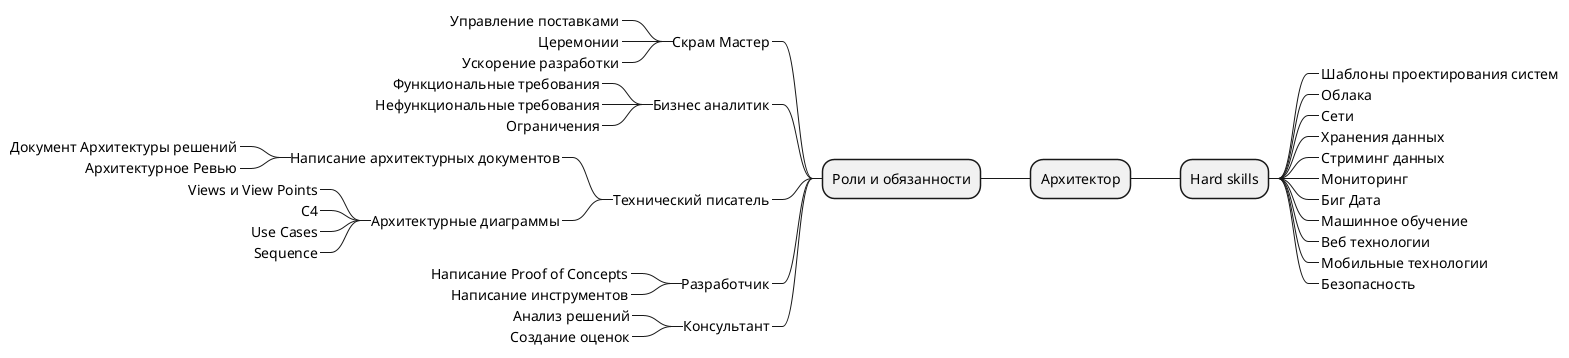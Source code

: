 @startmindmap
* Архитектор

right side 

** Hard skills
***_ Шаблоны проектирования систем
***_ Облака 
***_ Сети
***_ Хранения данных
***_ Стриминг данных
***_ Мониторинг
***_ Биг Дата
***_ Машинное обучение
***_ Веб технологии
***_ Мобильные технологии
***_ Безопасность

left side 

** Роли и обязанности
***_ Скрам Мастер
****_ Управление поставками
****_ Церемонии
****_ Ускорение разработки
***_ Бизнес аналитик
****_ Функциональные требования
****_ Нефункциональные требования
****_ Ограничения
***_ Технический писатель
****_ Написание архитектурных документов
*****_ Документ Архитектуры решений
*****_ Архитектурное Ревью
****_ Архитектурные диаграммы
*****_ Views и View Points
*****_ C4
*****_ Use Cases
*****_ Sequence
***_ Разработчик
****_ Написание Proof of Concepts
****_ Написание инструментов
***_ Консультант
****_ Анализ решений
****_ Создание оценок


@endmindmap
